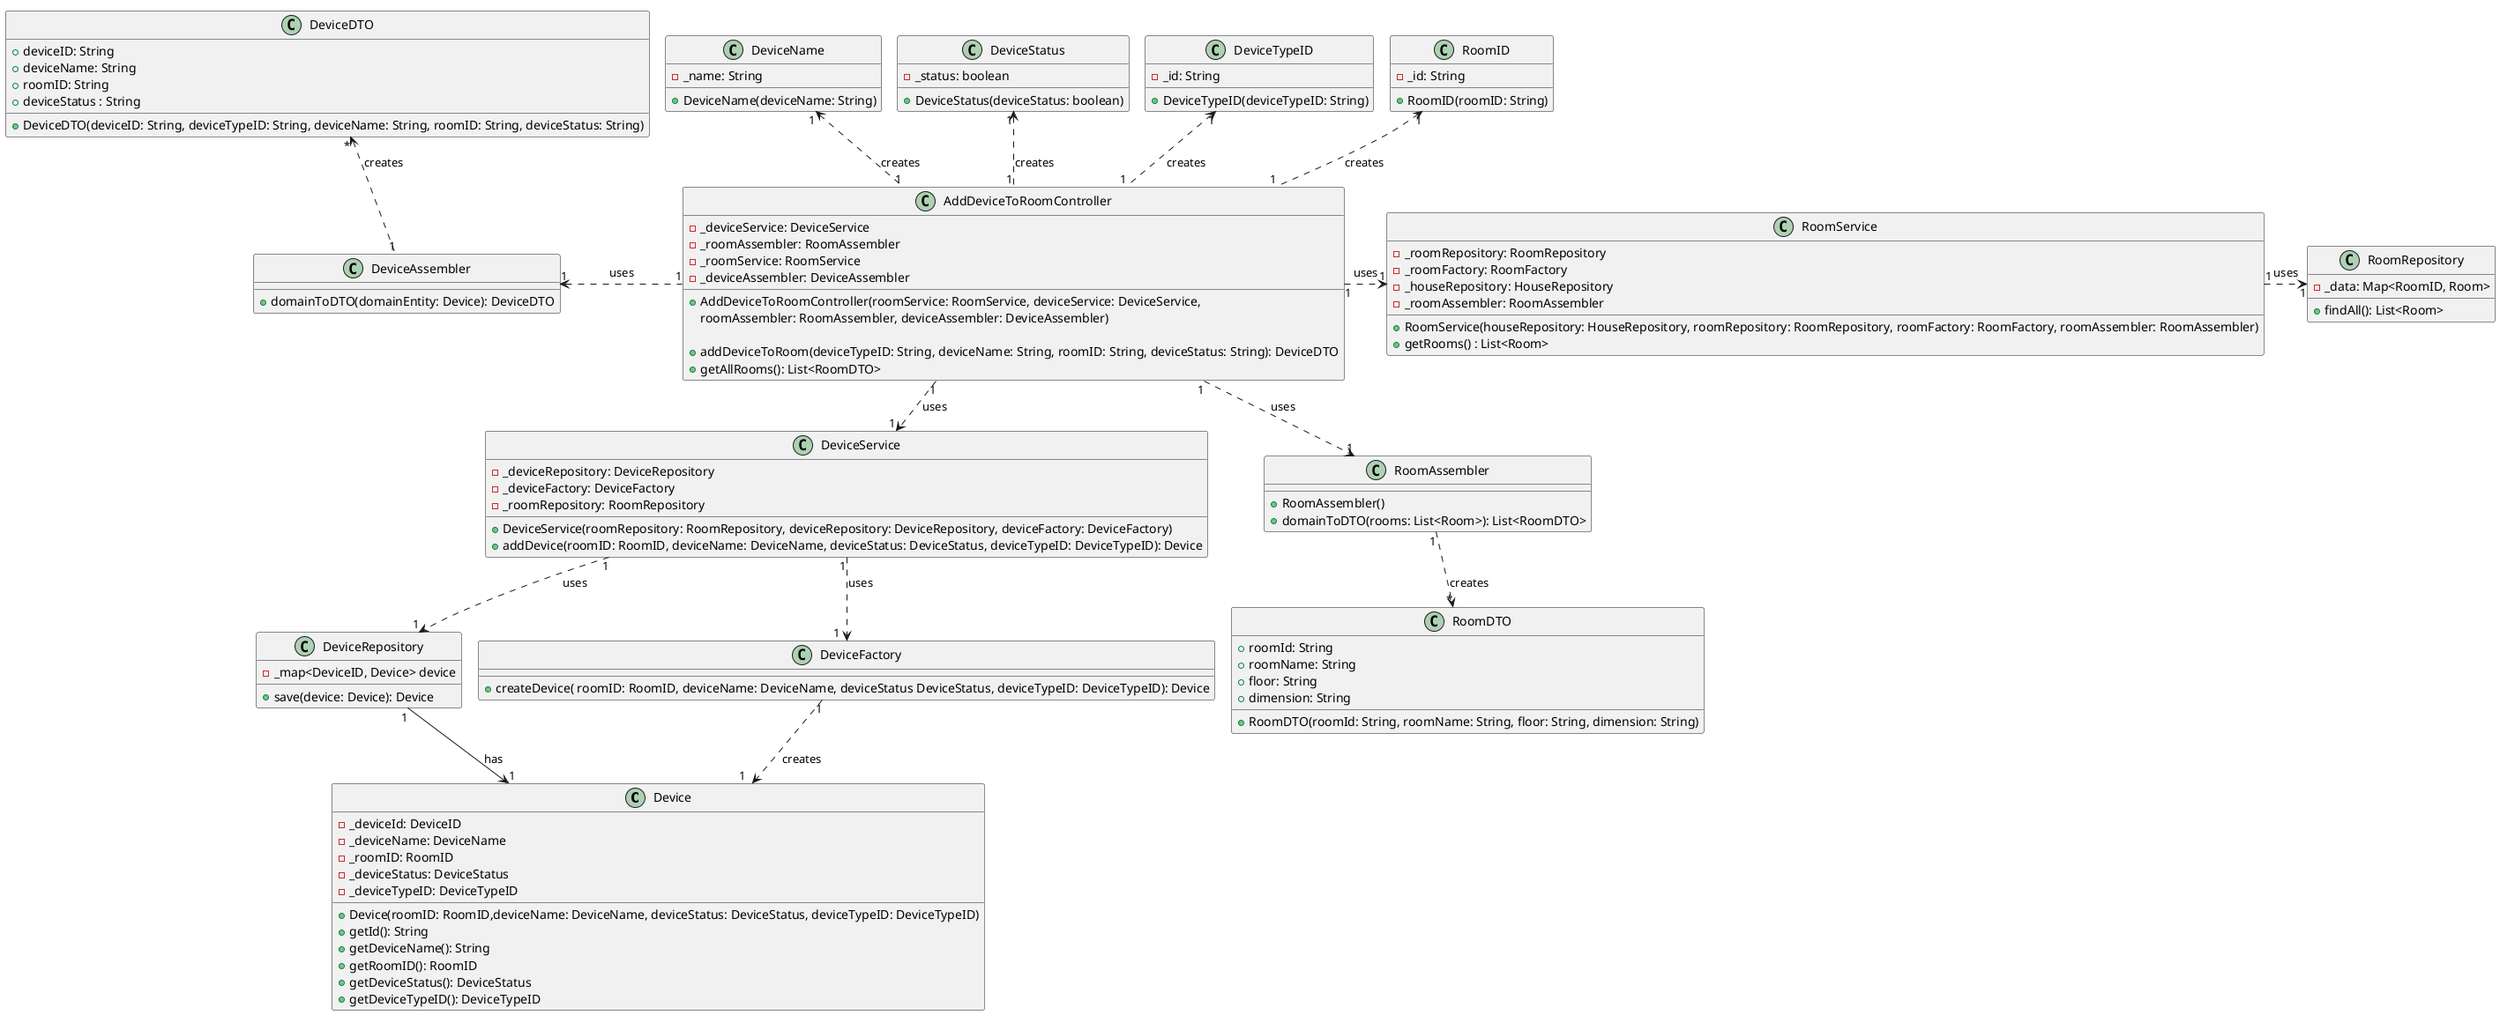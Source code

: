 @startuml
!pragma layout smetana

class Device {
  - _deviceId: DeviceID
  - _deviceName: DeviceName
  - _roomID: RoomID
  - _deviceStatus: DeviceStatus
  - _deviceTypeID: DeviceTypeID

  + Device(roomID: RoomID,deviceName: DeviceName, deviceStatus: DeviceStatus, deviceTypeID: DeviceTypeID)
  + getId(): String
  + getDeviceName(): String
  + getRoomID(): RoomID
  + getDeviceStatus(): DeviceStatus
  + getDeviceTypeID(): DeviceTypeID
  }

class DeviceFactory {
  + createDevice( roomID: RoomID, deviceName: DeviceName, deviceStatus DeviceStatus, deviceTypeID: DeviceTypeID): Device
  }

class DeviceRepository {
  - _map<DeviceID, Device> device
  + save(device: Device): Device
  }
class DeviceService {
  - _deviceRepository: DeviceRepository
  - _deviceFactory: DeviceFactory
  - _roomRepository: RoomRepository
    + DeviceService(roomRepository: RoomRepository, deviceRepository: DeviceRepository, deviceFactory: DeviceFactory)
  + addDevice(roomID: RoomID, deviceName: DeviceName, deviceStatus: DeviceStatus, deviceTypeID: DeviceTypeID): Device
  }

 class RoomService{
  - _roomRepository: RoomRepository
  - _roomFactory: RoomFactory
  - _houseRepository: HouseRepository
  - _roomAssembler: RoomAssembler
  + RoomService(houseRepository: HouseRepository, roomRepository: RoomRepository, roomFactory: RoomFactory, roomAssembler: RoomAssembler)
  + getRooms() : List<Room>
  }

class RoomRepository {
  - _data: Map<RoomID, Room>
  + findAll(): List<Room>
  }

class RoomAssembler {
    +RoomAssembler()
    +domainToDTO(rooms: List<Room>): List<RoomDTO>
    }


class RoomID {
  - _id: String
  + RoomID(roomID: String)
  }

class DeviceName {
  - _name: String
  + DeviceName(deviceName: String)
  }

class DeviceStatus {
  - _status: boolean
  + DeviceStatus(deviceStatus: boolean)
  }
class DeviceTypeID {
  - _id: String
  + DeviceTypeID(deviceTypeID: String)
  }

class RoomDTO {
    + roomId: String
    + roomName: String
    + floor: String
    + dimension: String
    + RoomDTO(roomId: String, roomName: String, floor: String, dimension: String)
}

class AddDeviceToRoomController {
  - _deviceService: DeviceService
  - _roomAssembler: RoomAssembler
  - _roomService: RoomService
  - _deviceAssembler: DeviceAssembler
  + AddDeviceToRoomController(roomService: RoomService, deviceService: DeviceService,
   roomAssembler: RoomAssembler, deviceAssembler: DeviceAssembler)

  + addDeviceToRoom(deviceTypeID: String, deviceName: String, roomID: String, deviceStatus: String): DeviceDTO
  + getAllRooms(): List<RoomDTO>
  }
class DeviceDTO {
+ deviceID: String
+ deviceName: String
+ roomID: String
+ deviceStatus : String
+ DeviceDTO(deviceID: String, deviceTypeID: String, deviceName: String, roomID: String, deviceStatus: String)
}
class DeviceAssembler{
  + domainToDTO(domainEntity: Device): DeviceDTO
  }


DeviceRepository "1" -down-> "1" Device: has
DeviceService "1".down.>"1  " DeviceFactory: uses
AddDeviceToRoomController "1".left.>"1" DeviceAssembler: uses
DeviceService "1".down.>"1" DeviceRepository: uses
RoomService "1".right.>"1" RoomRepository: uses
DeviceFactory "1".down.>"1  " Device: creates
AddDeviceToRoomController "1".down.>"1" DeviceService: uses
AddDeviceToRoomController "1".right.>"1" RoomService: uses
DeviceAssembler "1".up.> "*" DeviceDTO: creates
AddDeviceToRoomController "1".down.>"1" RoomAssembler: uses
RoomAssembler "1".down.>"*" RoomDTO: creates
AddDeviceToRoomController "1".up.>"1" RoomID: creates
AddDeviceToRoomController "1".up.>"1" DeviceName: creates
AddDeviceToRoomController "1".up.>"1" DeviceStatus: creates
AddDeviceToRoomController "1".up.>"1" DeviceTypeID: creates



@enduml